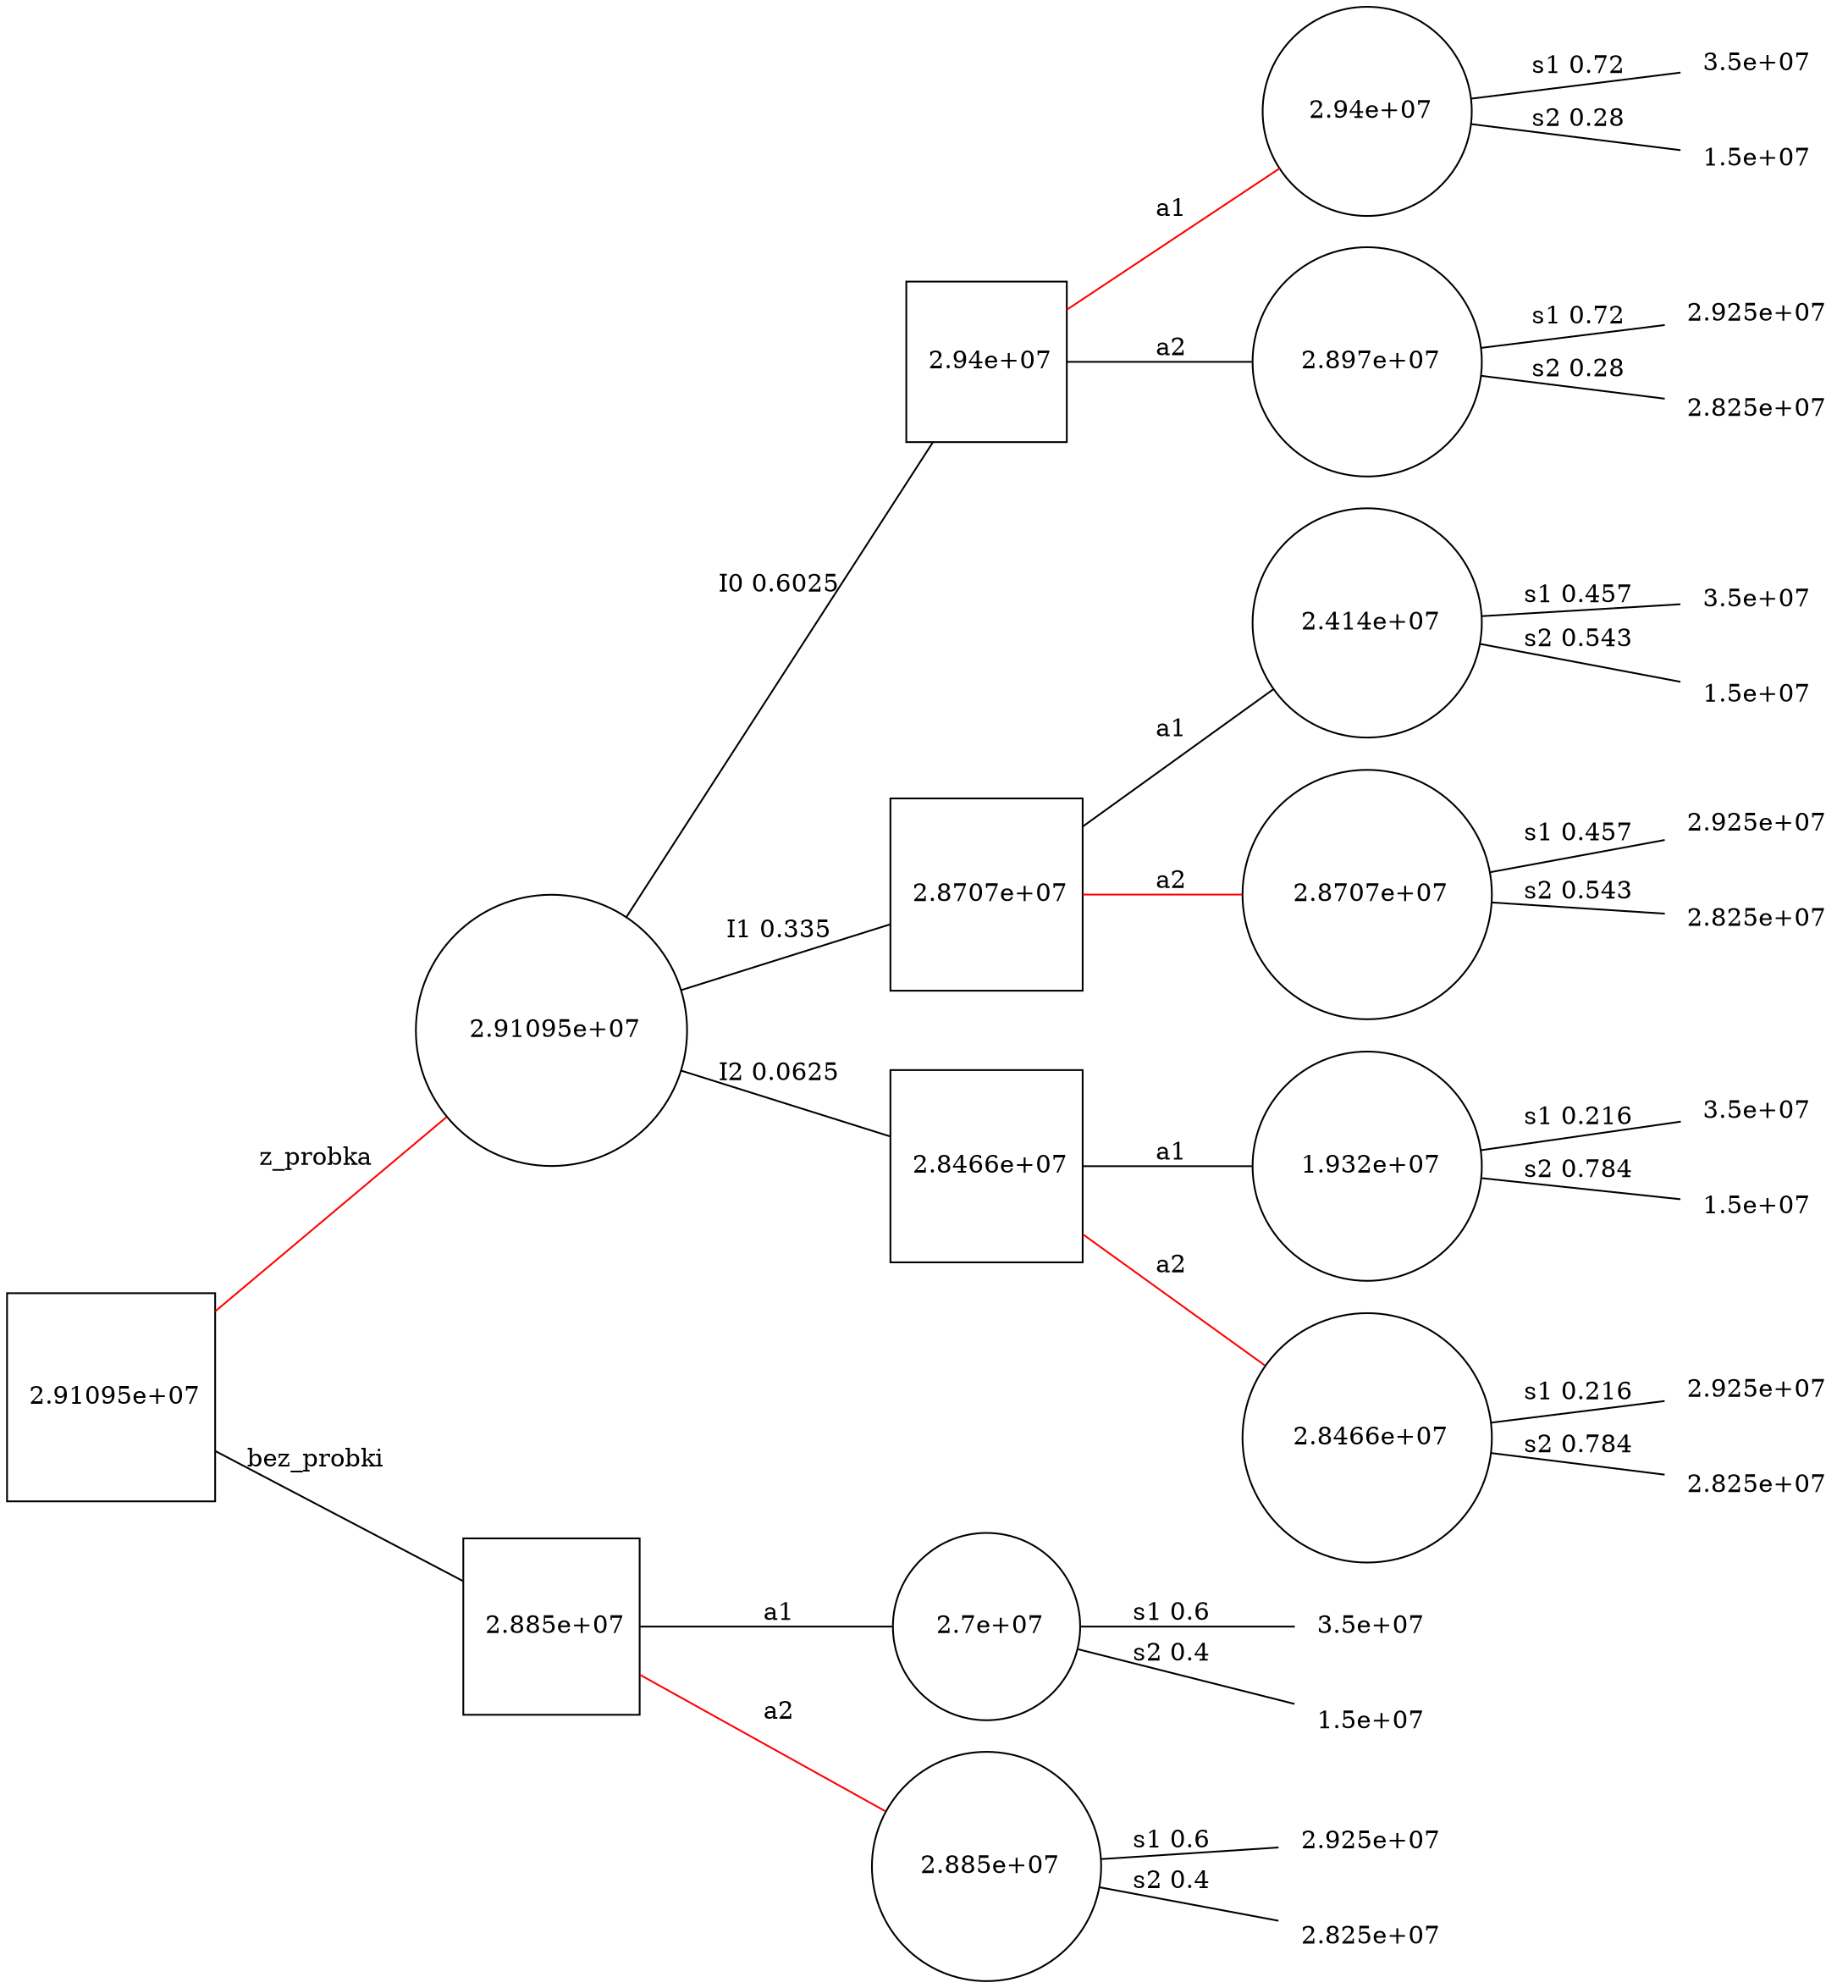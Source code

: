 strict graph{
rankdir = LR; 
1[shape=none label=" 3.5e+07"];
2[shape=none label=" 1.5e+07"];
3[shape=none label=" 2.925e+07"];
4[shape=none label=" 2.825e+07"];
5[shape=none label=" 3.5e+07"];
6[shape=none label=" 1.5e+07"];
7[shape=none label=" 2.925e+07"];
8[shape=none label=" 2.825e+07"];
9[shape=none label=" 3.5e+07"];
10[shape=none label=" 1.5e+07"];
11[shape=none label=" 2.925e+07"];
12[shape=none label=" 2.825e+07"];
13[shape=none label=" 3.5e+07"];
14[shape=none label=" 1.5e+07"];
15[shape=none label=" 2.925e+07"];
16[shape=none label=" 2.825e+07"];
17[shape=circle label=" 2.94e+07"];
18[shape=circle label=" 2.897e+07"];
19[shape=circle label=" 2.414e+07"];
20[shape=circle label=" 2.8707e+07"];
21[shape=circle label=" 1.932e+07"];
22[shape=circle label=" 2.8466e+07"];
23[shape=circle label=" 2.7e+07"];
24[shape=circle label=" 2.885e+07"];
25[shape=circle label=" 2.91095e+07"];
26[shape=square label=" 2.91095e+07"];
27[shape=square label=" 2.94e+07"];
28[shape=square label=" 2.8707e+07"];
29[shape=square label=" 2.8466e+07"];
30[shape=square label=" 2.885e+07"];
17 -- 1[label="s1 0.72"] [color = black];
17 -- 2[label="s2 0.28"] [color = black];
18 -- 3[label="s1 0.72"] [color = black];
18 -- 4[label="s2 0.28"] [color = black];
19 -- 5[label="s1 0.457"] [color = black];
19 -- 6[label="s2 0.543"] [color = black];
20 -- 7[label="s1 0.457"] [color = black];
20 -- 8[label="s2 0.543"] [color = black];
21 -- 9[label="s1 0.216"] [color = black];
21 -- 10[label="s2 0.784"] [color = black];
22 -- 11[label="s1 0.216"] [color = black];
22 -- 12[label="s2 0.784"] [color = black];
23 -- 13[label="s1 0.6"] [color = black];
23 -- 14[label="s2 0.4"] [color = black];
24 -- 15[label="s1 0.6"] [color = black];
24 -- 16[label="s2 0.4"] [color = black];
25 -- 27[label="I0 0.6025"] [color = black];
25 -- 28[label="I1 0.335"] [color = black];
25 -- 29[label="I2 0.0625"] [color = black];
27 -- 17[label="a1"] [color = red];
27 -- 18[label="a2"] [color = black];
28 -- 19[label="a1"] [color = black];
28 -- 20[label="a2"] [color = red];
29 -- 21[label="a1"] [color = black];
29 -- 22[label="a2"] [color = red];
30 -- 23[label="a1"] [color = black];
30 -- 24[label="a2"] [color = red];
26 -- 25[label="z_probka"] [color = red];
26 -- 30[label="bez_probki"] [color = black];
}